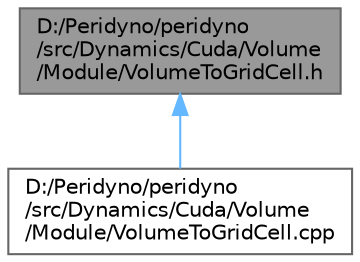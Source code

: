 digraph "D:/Peridyno/peridyno/src/Dynamics/Cuda/Volume/Module/VolumeToGridCell.h"
{
 // LATEX_PDF_SIZE
  bgcolor="transparent";
  edge [fontname=Helvetica,fontsize=10,labelfontname=Helvetica,labelfontsize=10];
  node [fontname=Helvetica,fontsize=10,shape=box,height=0.2,width=0.4];
  Node1 [id="Node000001",label="D:/Peridyno/peridyno\l/src/Dynamics/Cuda/Volume\l/Module/VolumeToGridCell.h",height=0.2,width=0.4,color="gray40", fillcolor="grey60", style="filled", fontcolor="black",tooltip=" "];
  Node1 -> Node2 [id="edge1_Node000001_Node000002",dir="back",color="steelblue1",style="solid",tooltip=" "];
  Node2 [id="Node000002",label="D:/Peridyno/peridyno\l/src/Dynamics/Cuda/Volume\l/Module/VolumeToGridCell.cpp",height=0.2,width=0.4,color="grey40", fillcolor="white", style="filled",URL="$_volume_to_grid_cell_8cpp.html",tooltip=" "];
}

